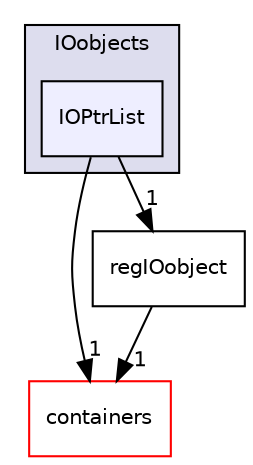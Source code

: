 digraph "src/OpenFOAM/db/IOobjects/IOPtrList" {
  bgcolor=transparent;
  compound=true
  node [ fontsize="10", fontname="Helvetica"];
  edge [ labelfontsize="10", labelfontname="Helvetica"];
  subgraph clusterdir_cc10b28373a5cdb85fcb1ececb22619b {
    graph [ bgcolor="#ddddee", pencolor="black", label="IOobjects" fontname="Helvetica", fontsize="10", URL="dir_cc10b28373a5cdb85fcb1ececb22619b.html"]
  dir_0be42a88baa1913e21244519d674a75a [shape=box, label="IOPtrList", style="filled", fillcolor="#eeeeff", pencolor="black", URL="dir_0be42a88baa1913e21244519d674a75a.html"];
  }
  dir_19d0872053bde092be81d7fe3f56cbf7 [shape=box label="containers" color="red" URL="dir_19d0872053bde092be81d7fe3f56cbf7.html"];
  dir_bb2890f68b7fdb7b322b02b8256df6db [shape=box label="regIOobject" URL="dir_bb2890f68b7fdb7b322b02b8256df6db.html"];
  dir_0be42a88baa1913e21244519d674a75a->dir_19d0872053bde092be81d7fe3f56cbf7 [headlabel="1", labeldistance=1.5 headhref="dir_002045_001955.html"];
  dir_0be42a88baa1913e21244519d674a75a->dir_bb2890f68b7fdb7b322b02b8256df6db [headlabel="1", labeldistance=1.5 headhref="dir_002045_002060.html"];
  dir_bb2890f68b7fdb7b322b02b8256df6db->dir_19d0872053bde092be81d7fe3f56cbf7 [headlabel="1", labeldistance=1.5 headhref="dir_002060_001955.html"];
}
